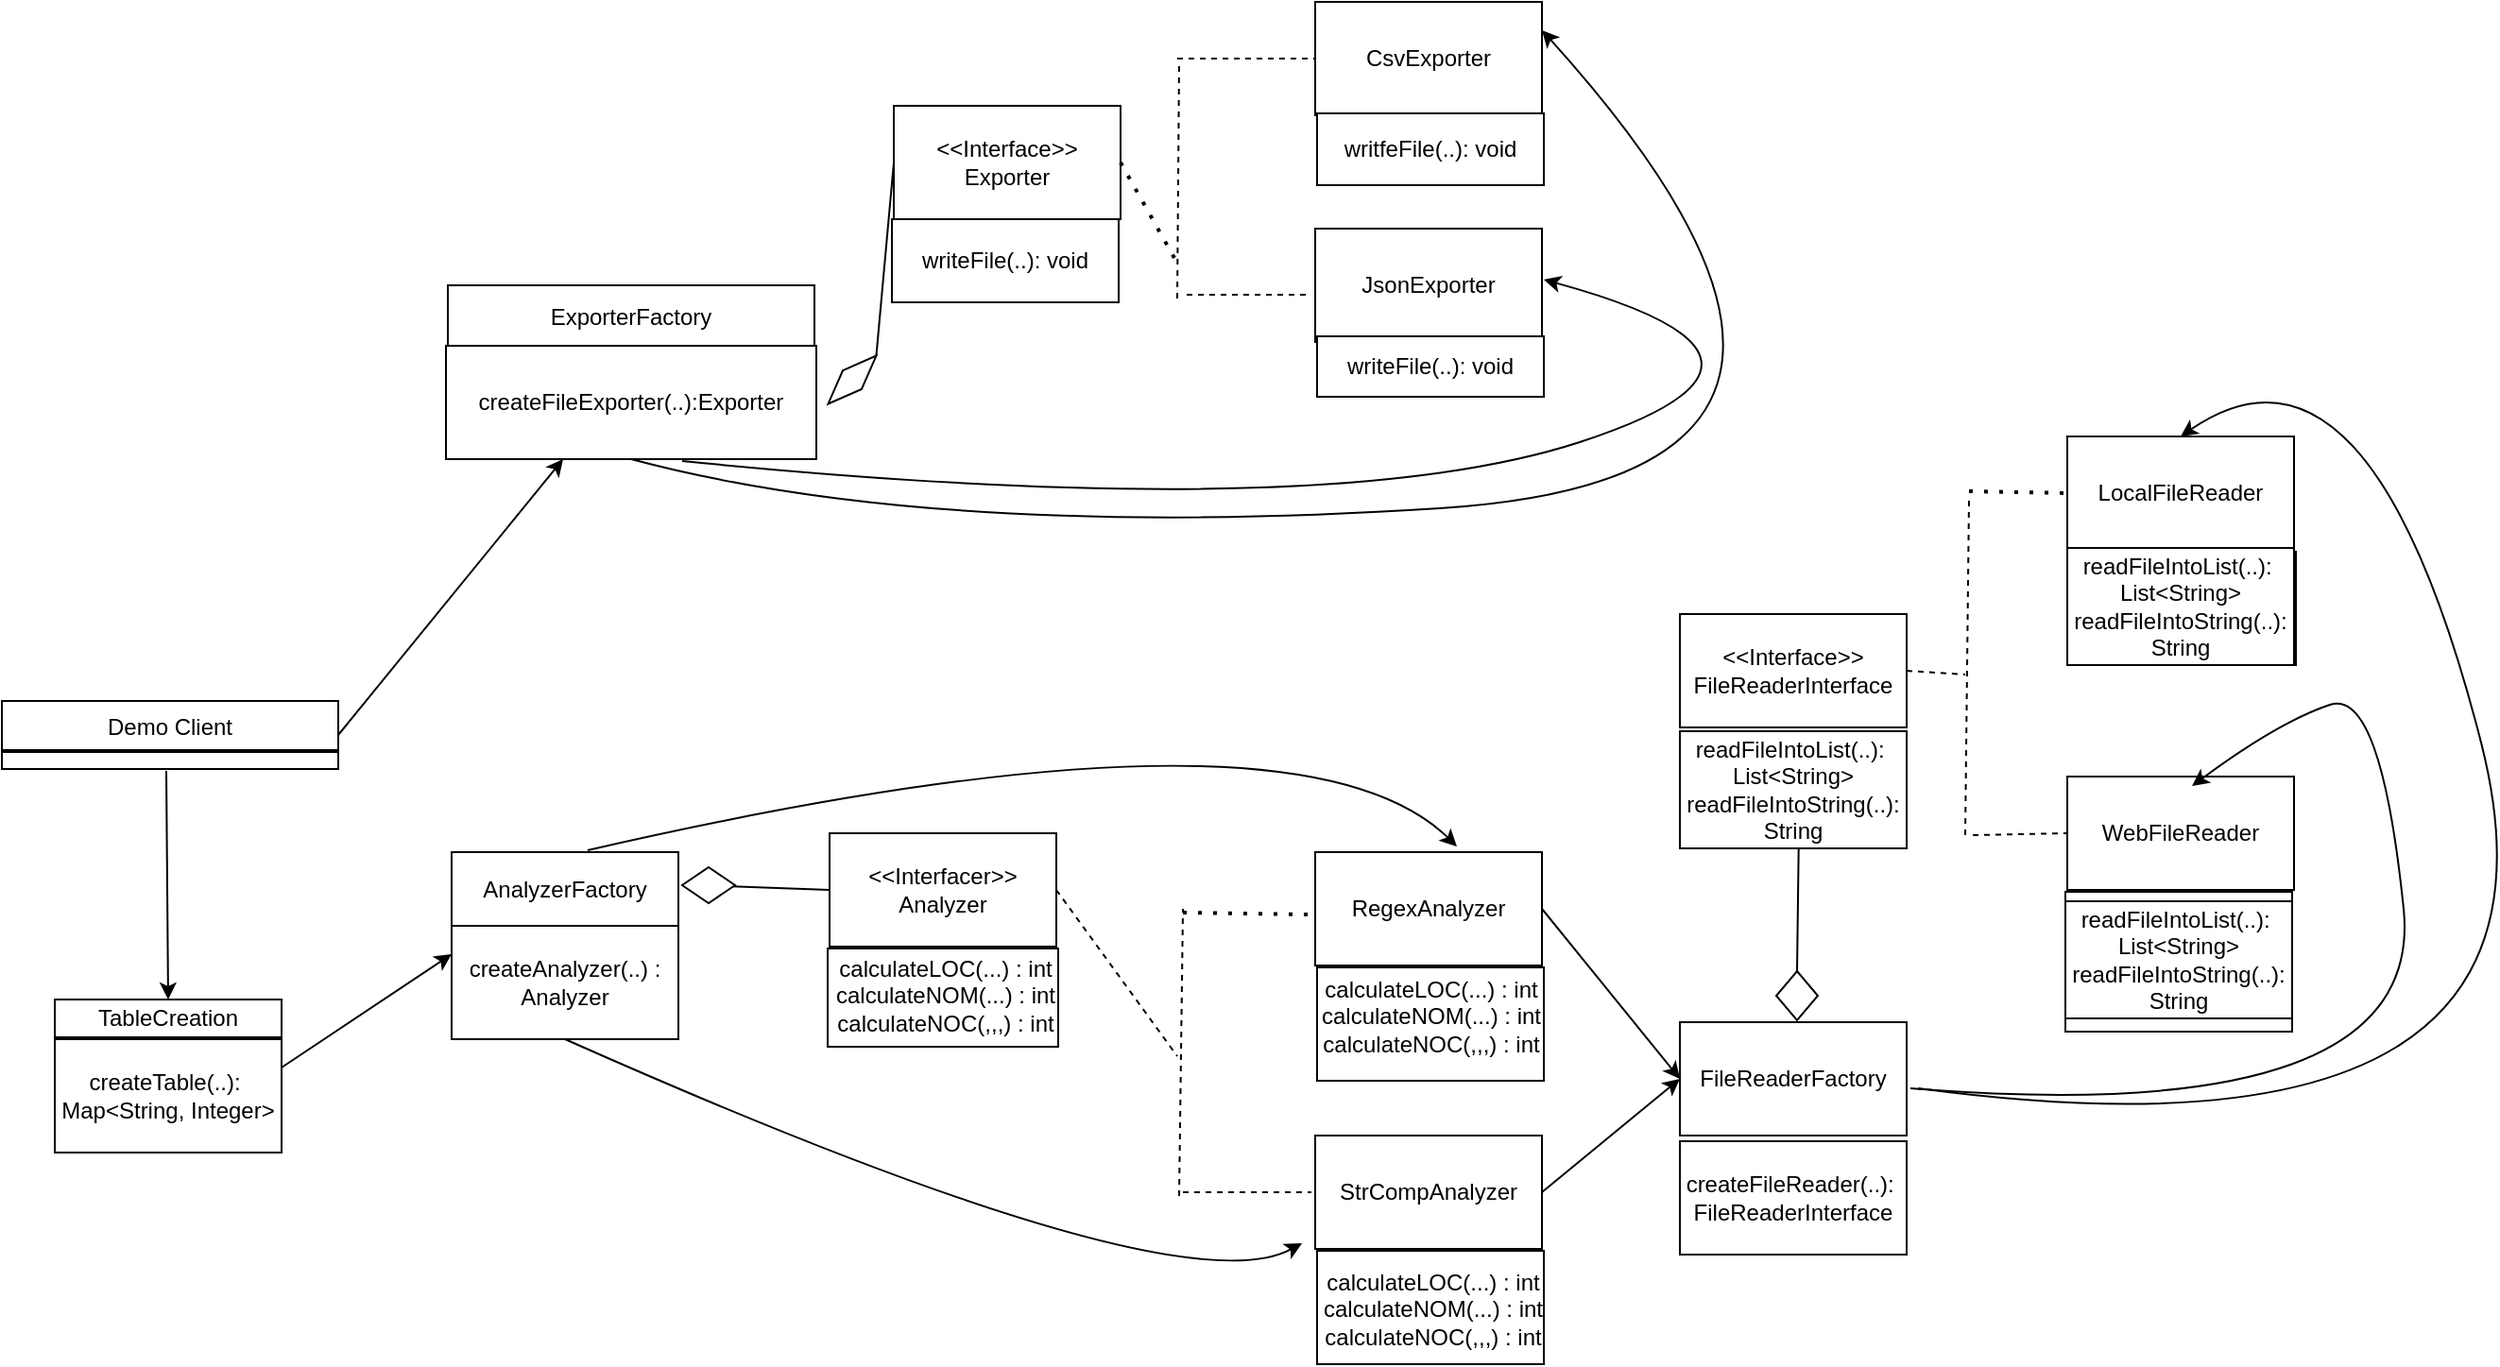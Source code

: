 <mxfile version="14.1.4" type="device"><diagram id="C5RBs43oDa-KdzZeNtuy" name="Page-1"><mxGraphModel dx="1306" dy="1464" grid="1" gridSize="1" guides="1" tooltips="1" connect="1" arrows="1" fold="1" page="1" pageScale="1" pageWidth="4681" pageHeight="3300" math="0" shadow="0"><root><mxCell id="WIyWlLk6GJQsqaUBKTNV-0"/><mxCell id="WIyWlLk6GJQsqaUBKTNV-1" parent="WIyWlLk6GJQsqaUBKTNV-0"/><mxCell id="zkfFHV4jXpPFQw0GAbJ--6" value="Demo Client" style="swimlane;fontStyle=0;align=center;verticalAlign=top;childLayout=stackLayout;horizontal=1;startSize=26;horizontalStack=0;resizeParent=1;resizeLast=0;collapsible=1;marginBottom=0;rounded=0;shadow=0;strokeWidth=1;" parent="WIyWlLk6GJQsqaUBKTNV-1" vertex="1"><mxGeometry x="12" y="670" width="178" height="36" as="geometry"><mxRectangle x="130" y="380" width="160" height="26" as="alternateBounds"/></mxGeometry></mxCell><mxCell id="zkfFHV4jXpPFQw0GAbJ--9" value="" style="line;html=1;strokeWidth=1;align=left;verticalAlign=middle;spacingTop=-1;spacingLeft=3;spacingRight=3;rotatable=0;labelPosition=right;points=[];portConstraint=eastwest;" parent="zkfFHV4jXpPFQw0GAbJ--6" vertex="1"><mxGeometry y="26" width="178" height="2" as="geometry"/></mxCell><mxCell id="dkknNdii7MbajOcM9pwm-0" value="AnalyzerFactory" style="rounded=0;whiteSpace=wrap;html=1;" vertex="1" parent="WIyWlLk6GJQsqaUBKTNV-1"><mxGeometry x="250" y="750" width="120" height="40" as="geometry"/></mxCell><mxCell id="dkknNdii7MbajOcM9pwm-1" value="ExporterFactory" style="rounded=0;whiteSpace=wrap;html=1;" vertex="1" parent="WIyWlLk6GJQsqaUBKTNV-1"><mxGeometry x="248" y="450" width="194" height="34" as="geometry"/></mxCell><mxCell id="dkknNdii7MbajOcM9pwm-2" style="edgeStyle=orthogonalEdgeStyle;rounded=0;orthogonalLoop=1;jettySize=auto;html=1;exitX=0.5;exitY=1;exitDx=0;exitDy=0;" edge="1" parent="WIyWlLk6GJQsqaUBKTNV-1" source="dkknNdii7MbajOcM9pwm-0" target="dkknNdii7MbajOcM9pwm-0"><mxGeometry relative="1" as="geometry"/></mxCell><mxCell id="dkknNdii7MbajOcM9pwm-6" value="" style="rounded=0;whiteSpace=wrap;html=1;" vertex="1" parent="WIyWlLk6GJQsqaUBKTNV-1"><mxGeometry x="484" y="355" width="120" height="60" as="geometry"/></mxCell><mxCell id="dkknNdii7MbajOcM9pwm-3" value="&amp;lt;&amp;lt;Interface&amp;gt;&amp;gt;&lt;br&gt;Exporter" style="rounded=0;whiteSpace=wrap;html=1;" vertex="1" parent="WIyWlLk6GJQsqaUBKTNV-1"><mxGeometry x="484" y="385" width="120" as="geometry"/></mxCell><mxCell id="dkknNdii7MbajOcM9pwm-8" value="&amp;lt;&amp;lt;Interfacer&amp;gt;&amp;gt;&lt;br&gt;Analyzer" style="rounded=0;whiteSpace=wrap;html=1;" vertex="1" parent="WIyWlLk6GJQsqaUBKTNV-1"><mxGeometry x="450" y="740" width="120" height="60" as="geometry"/></mxCell><mxCell id="dkknNdii7MbajOcM9pwm-9" value="CsvExporter" style="rounded=0;whiteSpace=wrap;html=1;" vertex="1" parent="WIyWlLk6GJQsqaUBKTNV-1"><mxGeometry x="707" y="300" width="120" height="60" as="geometry"/></mxCell><mxCell id="dkknNdii7MbajOcM9pwm-10" value="TableCreation" style="rounded=0;whiteSpace=wrap;html=1;" vertex="1" parent="WIyWlLk6GJQsqaUBKTNV-1"><mxGeometry x="40" y="828" width="120" height="20" as="geometry"/></mxCell><mxCell id="dkknNdii7MbajOcM9pwm-11" value="JsonExporter" style="rounded=0;whiteSpace=wrap;html=1;" vertex="1" parent="WIyWlLk6GJQsqaUBKTNV-1"><mxGeometry x="707" y="420" width="120" height="60" as="geometry"/></mxCell><mxCell id="dkknNdii7MbajOcM9pwm-12" value="StrCompAnalyzer" style="rounded=0;whiteSpace=wrap;html=1;" vertex="1" parent="WIyWlLk6GJQsqaUBKTNV-1"><mxGeometry x="707" y="900" width="120" height="60" as="geometry"/></mxCell><mxCell id="dkknNdii7MbajOcM9pwm-13" value="RegexAnalyzer" style="rounded=0;whiteSpace=wrap;html=1;" vertex="1" parent="WIyWlLk6GJQsqaUBKTNV-1"><mxGeometry x="707" y="750" width="120" height="60" as="geometry"/></mxCell><mxCell id="dkknNdii7MbajOcM9pwm-15" value="FileReaderFactory" style="rounded=0;whiteSpace=wrap;html=1;" vertex="1" parent="WIyWlLk6GJQsqaUBKTNV-1"><mxGeometry x="900" y="840" width="120" height="60" as="geometry"/></mxCell><mxCell id="dkknNdii7MbajOcM9pwm-16" value="&amp;lt;&amp;lt;Interface&amp;gt;&amp;gt;&lt;br&gt;FileReaderInterface" style="rounded=0;whiteSpace=wrap;html=1;" vertex="1" parent="WIyWlLk6GJQsqaUBKTNV-1"><mxGeometry x="900" y="624" width="120" height="60" as="geometry"/></mxCell><mxCell id="dkknNdii7MbajOcM9pwm-17" value="LocalFileReader" style="rounded=0;whiteSpace=wrap;html=1;" vertex="1" parent="WIyWlLk6GJQsqaUBKTNV-1"><mxGeometry x="1105" y="530" width="120" height="60" as="geometry"/></mxCell><mxCell id="dkknNdii7MbajOcM9pwm-18" value="WebFileReader" style="rounded=0;whiteSpace=wrap;html=1;" vertex="1" parent="WIyWlLk6GJQsqaUBKTNV-1"><mxGeometry x="1105" y="710" width="120" height="60" as="geometry"/></mxCell><mxCell id="dkknNdii7MbajOcM9pwm-19" value="" style="endArrow=classic;html=1;entryX=0.5;entryY=0;entryDx=0;entryDy=0;" edge="1" parent="WIyWlLk6GJQsqaUBKTNV-1" target="dkknNdii7MbajOcM9pwm-10"><mxGeometry width="50" height="50" relative="1" as="geometry"><mxPoint x="99" y="707" as="sourcePoint"/><mxPoint x="92" y="750" as="targetPoint"/><Array as="points"/></mxGeometry></mxCell><mxCell id="dkknNdii7MbajOcM9pwm-20" value="" style="endArrow=classic;html=1;exitX=1;exitY=0.5;exitDx=0;exitDy=0;" edge="1" parent="WIyWlLk6GJQsqaUBKTNV-1" source="zkfFHV4jXpPFQw0GAbJ--6"><mxGeometry width="50" height="50" relative="1" as="geometry"><mxPoint x="150" y="590" as="sourcePoint"/><mxPoint x="309" y="542" as="targetPoint"/></mxGeometry></mxCell><mxCell id="dkknNdii7MbajOcM9pwm-21" value="" style="endArrow=classic;html=1;exitX=1;exitY=0.25;exitDx=0;exitDy=0;entryX=0;entryY=0.25;entryDx=0;entryDy=0;" edge="1" parent="WIyWlLk6GJQsqaUBKTNV-1" source="dkknNdii7MbajOcM9pwm-66" target="dkknNdii7MbajOcM9pwm-61"><mxGeometry width="50" height="50" relative="1" as="geometry"><mxPoint x="450" y="500" as="sourcePoint"/><mxPoint x="500" y="450" as="targetPoint"/></mxGeometry></mxCell><mxCell id="dkknNdii7MbajOcM9pwm-22" value="" style="endArrow=none;html=1;entryX=0;entryY=0.5;entryDx=0;entryDy=0;exitX=1;exitY=0.5;exitDx=0;exitDy=0;" edge="1" parent="WIyWlLk6GJQsqaUBKTNV-1" source="dkknNdii7MbajOcM9pwm-23" target="dkknNdii7MbajOcM9pwm-6"><mxGeometry width="50" height="50" relative="1" as="geometry"><mxPoint x="473" y="480" as="sourcePoint"/><mxPoint x="500" y="450" as="targetPoint"/></mxGeometry></mxCell><mxCell id="dkknNdii7MbajOcM9pwm-23" value="" style="rhombus;whiteSpace=wrap;html=1;rotation=-45;" vertex="1" parent="WIyWlLk6GJQsqaUBKTNV-1"><mxGeometry x="444" y="493" width="36" height="14" as="geometry"/></mxCell><mxCell id="dkknNdii7MbajOcM9pwm-25" value="" style="endArrow=none;html=1;exitX=0;exitY=0.5;exitDx=0;exitDy=0;" edge="1" parent="WIyWlLk6GJQsqaUBKTNV-1" source="dkknNdii7MbajOcM9pwm-8"><mxGeometry width="50" height="50" relative="1" as="geometry"><mxPoint x="390" y="767" as="sourcePoint"/><mxPoint x="395" y="768" as="targetPoint"/></mxGeometry></mxCell><mxCell id="dkknNdii7MbajOcM9pwm-26" value="" style="rhombus;whiteSpace=wrap;html=1;" vertex="1" parent="WIyWlLk6GJQsqaUBKTNV-1"><mxGeometry x="372" y="758" width="28" height="19" as="geometry"/></mxCell><mxCell id="dkknNdii7MbajOcM9pwm-30" value="" style="endArrow=none;dashed=1;html=1;entryX=0;entryY=0.5;entryDx=0;entryDy=0;" edge="1" parent="WIyWlLk6GJQsqaUBKTNV-1" target="dkknNdii7MbajOcM9pwm-9"><mxGeometry width="50" height="50" relative="1" as="geometry"><mxPoint x="634" y="330" as="sourcePoint"/><mxPoint x="668" y="578" as="targetPoint"/></mxGeometry></mxCell><mxCell id="dkknNdii7MbajOcM9pwm-31" value="" style="endArrow=none;dashed=1;html=1;" edge="1" parent="WIyWlLk6GJQsqaUBKTNV-1"><mxGeometry width="50" height="50" relative="1" as="geometry"><mxPoint x="639" y="455" as="sourcePoint"/><mxPoint x="705" y="455" as="targetPoint"/></mxGeometry></mxCell><mxCell id="dkknNdii7MbajOcM9pwm-32" value="" style="endArrow=none;dashed=1;html=1;" edge="1" parent="WIyWlLk6GJQsqaUBKTNV-1"><mxGeometry width="50" height="50" relative="1" as="geometry"><mxPoint x="634" y="457" as="sourcePoint"/><mxPoint x="635" y="332" as="targetPoint"/></mxGeometry></mxCell><mxCell id="dkknNdii7MbajOcM9pwm-33" value="" style="endArrow=none;dashed=1;html=1;dashPattern=1 3;strokeWidth=2;exitX=1;exitY=0.5;exitDx=0;exitDy=0;" edge="1" parent="WIyWlLk6GJQsqaUBKTNV-1" source="dkknNdii7MbajOcM9pwm-6"><mxGeometry width="50" height="50" relative="1" as="geometry"><mxPoint x="618" y="628" as="sourcePoint"/><mxPoint x="635" y="440" as="targetPoint"/></mxGeometry></mxCell><mxCell id="dkknNdii7MbajOcM9pwm-34" value="" style="curved=1;endArrow=classic;html=1;" edge="1" parent="WIyWlLk6GJQsqaUBKTNV-1"><mxGeometry width="50" height="50" relative="1" as="geometry"><mxPoint x="372" y="543" as="sourcePoint"/><mxPoint x="828" y="447" as="targetPoint"/><Array as="points"><mxPoint x="712" y="577"/><mxPoint x="982" y="489"/></Array></mxGeometry></mxCell><mxCell id="dkknNdii7MbajOcM9pwm-35" value="" style="curved=1;endArrow=classic;html=1;exitX=0.5;exitY=1;exitDx=0;exitDy=0;entryX=1;entryY=0.25;entryDx=0;entryDy=0;" edge="1" parent="WIyWlLk6GJQsqaUBKTNV-1" source="dkknNdii7MbajOcM9pwm-62" target="dkknNdii7MbajOcM9pwm-9"><mxGeometry width="50" height="50" relative="1" as="geometry"><mxPoint x="618" y="628" as="sourcePoint"/><mxPoint x="902" y="507" as="targetPoint"/><Array as="points"><mxPoint x="506" y="585"/><mxPoint x="1040" y="551"/></Array></mxGeometry></mxCell><mxCell id="dkknNdii7MbajOcM9pwm-36" value="" style="endArrow=none;dashed=1;html=1;dashPattern=1 3;strokeWidth=2;" edge="1" parent="WIyWlLk6GJQsqaUBKTNV-1"><mxGeometry width="50" height="50" relative="1" as="geometry"><mxPoint x="637" y="782" as="sourcePoint"/><mxPoint x="705" y="783" as="targetPoint"/></mxGeometry></mxCell><mxCell id="dkknNdii7MbajOcM9pwm-37" value="" style="endArrow=none;dashed=1;html=1;" edge="1" parent="WIyWlLk6GJQsqaUBKTNV-1"><mxGeometry width="50" height="50" relative="1" as="geometry"><mxPoint x="637" y="930" as="sourcePoint"/><mxPoint x="705" y="930" as="targetPoint"/></mxGeometry></mxCell><mxCell id="dkknNdii7MbajOcM9pwm-38" value="" style="endArrow=none;dashed=1;html=1;" edge="1" parent="WIyWlLk6GJQsqaUBKTNV-1"><mxGeometry width="50" height="50" relative="1" as="geometry"><mxPoint x="635" y="932" as="sourcePoint"/><mxPoint x="637" y="780" as="targetPoint"/></mxGeometry></mxCell><mxCell id="dkknNdii7MbajOcM9pwm-39" value="" style="endArrow=none;dashed=1;html=1;exitX=1;exitY=0.5;exitDx=0;exitDy=0;" edge="1" parent="WIyWlLk6GJQsqaUBKTNV-1" source="dkknNdii7MbajOcM9pwm-8"><mxGeometry width="50" height="50" relative="1" as="geometry"><mxPoint x="618" y="622" as="sourcePoint"/><mxPoint x="634" y="858" as="targetPoint"/></mxGeometry></mxCell><mxCell id="dkknNdii7MbajOcM9pwm-41" value="" style="curved=1;endArrow=classic;html=1;" edge="1" parent="WIyWlLk6GJQsqaUBKTNV-1"><mxGeometry width="50" height="50" relative="1" as="geometry"><mxPoint x="322" y="749" as="sourcePoint"/><mxPoint x="782" y="747" as="targetPoint"/><Array as="points"><mxPoint x="696" y="663"/></Array></mxGeometry></mxCell><mxCell id="dkknNdii7MbajOcM9pwm-45" value="" style="curved=1;endArrow=classic;html=1;exitX=0.5;exitY=1;exitDx=0;exitDy=0;" edge="1" parent="WIyWlLk6GJQsqaUBKTNV-1" source="dkknNdii7MbajOcM9pwm-61"><mxGeometry width="50" height="50" relative="1" as="geometry"><mxPoint x="618" y="902" as="sourcePoint"/><mxPoint x="700" y="957" as="targetPoint"/><Array as="points"><mxPoint x="634" y="993"/></Array></mxGeometry></mxCell><mxCell id="dkknNdii7MbajOcM9pwm-46" value="" style="endArrow=classic;html=1;exitX=1;exitY=0.5;exitDx=0;exitDy=0;entryX=0;entryY=0.5;entryDx=0;entryDy=0;" edge="1" parent="WIyWlLk6GJQsqaUBKTNV-1" source="dkknNdii7MbajOcM9pwm-13" target="dkknNdii7MbajOcM9pwm-15"><mxGeometry width="50" height="50" relative="1" as="geometry"><mxPoint x="618" y="714" as="sourcePoint"/><mxPoint x="668" y="664" as="targetPoint"/></mxGeometry></mxCell><mxCell id="dkknNdii7MbajOcM9pwm-47" value="" style="endArrow=classic;html=1;exitX=1;exitY=0.5;exitDx=0;exitDy=0;entryX=0;entryY=0.5;entryDx=0;entryDy=0;" edge="1" parent="WIyWlLk6GJQsqaUBKTNV-1" source="dkknNdii7MbajOcM9pwm-12" target="dkknNdii7MbajOcM9pwm-15"><mxGeometry width="50" height="50" relative="1" as="geometry"><mxPoint x="618" y="714" as="sourcePoint"/><mxPoint x="668" y="664" as="targetPoint"/></mxGeometry></mxCell><mxCell id="dkknNdii7MbajOcM9pwm-48" value="" style="endArrow=none;html=1;exitX=0.5;exitY=0;exitDx=0;exitDy=0;" edge="1" parent="WIyWlLk6GJQsqaUBKTNV-1" source="dkknNdii7MbajOcM9pwm-50"><mxGeometry width="50" height="50" relative="1" as="geometry"><mxPoint x="962" y="784" as="sourcePoint"/><mxPoint x="963" y="736" as="targetPoint"/></mxGeometry></mxCell><mxCell id="dkknNdii7MbajOcM9pwm-50" value="" style="rhombus;whiteSpace=wrap;html=1;" vertex="1" parent="WIyWlLk6GJQsqaUBKTNV-1"><mxGeometry x="951" y="813" width="22" height="26" as="geometry"/></mxCell><mxCell id="dkknNdii7MbajOcM9pwm-51" value="" style="endArrow=none;dashed=1;html=1;dashPattern=1 3;strokeWidth=2;entryX=0;entryY=0.5;entryDx=0;entryDy=0;" edge="1" parent="WIyWlLk6GJQsqaUBKTNV-1" target="dkknNdii7MbajOcM9pwm-17"><mxGeometry width="50" height="50" relative="1" as="geometry"><mxPoint x="1053" y="559" as="sourcePoint"/><mxPoint x="668" y="664" as="targetPoint"/></mxGeometry></mxCell><mxCell id="dkknNdii7MbajOcM9pwm-52" value="" style="endArrow=none;dashed=1;html=1;entryX=0;entryY=0.5;entryDx=0;entryDy=0;" edge="1" parent="WIyWlLk6GJQsqaUBKTNV-1" target="dkknNdii7MbajOcM9pwm-18"><mxGeometry width="50" height="50" relative="1" as="geometry"><mxPoint x="1055" y="741" as="sourcePoint"/><mxPoint x="668" y="664" as="targetPoint"/></mxGeometry></mxCell><mxCell id="dkknNdii7MbajOcM9pwm-53" value="" style="endArrow=none;dashed=1;html=1;" edge="1" parent="WIyWlLk6GJQsqaUBKTNV-1"><mxGeometry width="50" height="50" relative="1" as="geometry"><mxPoint x="1051" y="741" as="sourcePoint"/><mxPoint x="1053" y="563" as="targetPoint"/></mxGeometry></mxCell><mxCell id="dkknNdii7MbajOcM9pwm-55" value="" style="endArrow=none;dashed=1;html=1;exitX=1;exitY=0.5;exitDx=0;exitDy=0;" edge="1" parent="WIyWlLk6GJQsqaUBKTNV-1" source="dkknNdii7MbajOcM9pwm-16"><mxGeometry width="50" height="50" relative="1" as="geometry"><mxPoint x="759" y="699" as="sourcePoint"/><mxPoint x="1051" y="656" as="targetPoint"/></mxGeometry></mxCell><mxCell id="dkknNdii7MbajOcM9pwm-56" value="" style="curved=1;endArrow=classic;html=1;entryX=0.5;entryY=0;entryDx=0;entryDy=0;" edge="1" parent="WIyWlLk6GJQsqaUBKTNV-1" target="dkknNdii7MbajOcM9pwm-17"><mxGeometry width="50" height="50" relative="1" as="geometry"><mxPoint x="1026" y="875" as="sourcePoint"/><mxPoint x="935" y="614" as="targetPoint"/><Array as="points"><mxPoint x="1383" y="923"/><mxPoint x="1265" y="461"/></Array></mxGeometry></mxCell><mxCell id="dkknNdii7MbajOcM9pwm-57" value="" style="curved=1;endArrow=classic;html=1;" edge="1" parent="WIyWlLk6GJQsqaUBKTNV-1"><mxGeometry width="50" height="50" relative="1" as="geometry"><mxPoint x="1022" y="875" as="sourcePoint"/><mxPoint x="1171" y="715" as="targetPoint"/><Array as="points"><mxPoint x="1295" y="897"/><mxPoint x="1271" y="663"/><mxPoint x="1217" y="681"/></Array></mxGeometry></mxCell><mxCell id="dkknNdii7MbajOcM9pwm-61" value="createAnalyzer(..) : Analyzer" style="rounded=0;whiteSpace=wrap;html=1;" vertex="1" parent="WIyWlLk6GJQsqaUBKTNV-1"><mxGeometry x="250" y="789" width="120" height="60" as="geometry"/></mxCell><mxCell id="dkknNdii7MbajOcM9pwm-62" value="createFileExporter(..):Exporter" style="rounded=0;whiteSpace=wrap;html=1;" vertex="1" parent="WIyWlLk6GJQsqaUBKTNV-1"><mxGeometry x="247" y="482" width="196" height="60" as="geometry"/></mxCell><mxCell id="dkknNdii7MbajOcM9pwm-63" value="writeFile(..): void" style="rounded=0;whiteSpace=wrap;html=1;" vertex="1" parent="WIyWlLk6GJQsqaUBKTNV-1"><mxGeometry x="483" y="415" width="120" height="44" as="geometry"/></mxCell><mxCell id="dkknNdii7MbajOcM9pwm-64" value="writfeFile(..): void" style="rounded=0;whiteSpace=wrap;html=1;" vertex="1" parent="WIyWlLk6GJQsqaUBKTNV-1"><mxGeometry x="708" y="359" width="120" height="38" as="geometry"/></mxCell><mxCell id="dkknNdii7MbajOcM9pwm-65" value="writeFile(..): void" style="rounded=0;whiteSpace=wrap;html=1;" vertex="1" parent="WIyWlLk6GJQsqaUBKTNV-1"><mxGeometry x="708" y="477" width="120" height="32" as="geometry"/></mxCell><mxCell id="dkknNdii7MbajOcM9pwm-66" value="createTable(..):&amp;nbsp;&lt;br&gt;Map&amp;lt;String, Integer&amp;gt;" style="rounded=0;whiteSpace=wrap;html=1;" vertex="1" parent="WIyWlLk6GJQsqaUBKTNV-1"><mxGeometry x="40" y="849" width="120" height="60" as="geometry"/></mxCell><mxCell id="dkknNdii7MbajOcM9pwm-67" value="" style="rounded=0;whiteSpace=wrap;html=1;" vertex="1" parent="WIyWlLk6GJQsqaUBKTNV-1"><mxGeometry x="449" y="801" width="122" height="52" as="geometry"/></mxCell><mxCell id="dkknNdii7MbajOcM9pwm-60" value="calculateLOC(...) : int&lt;br&gt;calculateNOM(...) : int&lt;br&gt;calculateNOC(,,,) : int" style="text;html=1;align=center;verticalAlign=middle;resizable=0;points=[];autosize=1;" vertex="1" parent="WIyWlLk6GJQsqaUBKTNV-1"><mxGeometry x="422" y="802" width="178" height="47" as="geometry"/></mxCell><mxCell id="dkknNdii7MbajOcM9pwm-70" value="" style="rounded=0;whiteSpace=wrap;html=1;" vertex="1" parent="WIyWlLk6GJQsqaUBKTNV-1"><mxGeometry x="708" y="811" width="120" height="60" as="geometry"/></mxCell><mxCell id="dkknNdii7MbajOcM9pwm-71" value="" style="rounded=0;whiteSpace=wrap;html=1;" vertex="1" parent="WIyWlLk6GJQsqaUBKTNV-1"><mxGeometry x="708" y="961" width="120" height="60" as="geometry"/></mxCell><mxCell id="dkknNdii7MbajOcM9pwm-69" value="calculateLOC(...) : int&lt;br&gt;calculateNOM(...) : int&lt;br&gt;calculateNOC(,,,) : int" style="text;html=1;align=center;verticalAlign=middle;resizable=0;points=[];autosize=1;" vertex="1" parent="WIyWlLk6GJQsqaUBKTNV-1"><mxGeometry x="679" y="813" width="178" height="47" as="geometry"/></mxCell><mxCell id="dkknNdii7MbajOcM9pwm-72" value="calculateLOC(...) : int&lt;br&gt;calculateNOM(...) : int&lt;br&gt;calculateNOC(,,,) : int" style="text;html=1;align=center;verticalAlign=middle;resizable=0;points=[];autosize=1;" vertex="1" parent="WIyWlLk6GJQsqaUBKTNV-1"><mxGeometry x="680" y="968" width="178" height="47" as="geometry"/></mxCell><mxCell id="dkknNdii7MbajOcM9pwm-73" value="createFileReader(..):&amp;nbsp;&lt;br&gt;FileReaderInterface" style="rounded=0;whiteSpace=wrap;html=1;" vertex="1" parent="WIyWlLk6GJQsqaUBKTNV-1"><mxGeometry x="900" y="903" width="120" height="60" as="geometry"/></mxCell><mxCell id="dkknNdii7MbajOcM9pwm-74" value="readFileIntoList(..):&amp;nbsp;&lt;br&gt;List&amp;lt;String&amp;gt;&lt;br&gt;readFileIntoString(..):&lt;br&gt;String" style="rounded=0;whiteSpace=wrap;html=1;" vertex="1" parent="WIyWlLk6GJQsqaUBKTNV-1"><mxGeometry x="900" y="686" width="120" height="62" as="geometry"/></mxCell><mxCell id="dkknNdii7MbajOcM9pwm-75" value="" style="rounded=0;whiteSpace=wrap;html=1;" vertex="1" parent="WIyWlLk6GJQsqaUBKTNV-1"><mxGeometry x="1104" y="771" width="120" height="74" as="geometry"/></mxCell><mxCell id="dkknNdii7MbajOcM9pwm-76" value="" style="rounded=0;whiteSpace=wrap;html=1;" vertex="1" parent="WIyWlLk6GJQsqaUBKTNV-1"><mxGeometry x="1106" y="591" width="120" height="60" as="geometry"/></mxCell><mxCell id="dkknNdii7MbajOcM9pwm-77" value="readFileIntoList(..):&amp;nbsp;&lt;br&gt;List&amp;lt;String&amp;gt;&lt;br&gt;readFileIntoString(..):&lt;br&gt;String" style="rounded=0;whiteSpace=wrap;html=1;" vertex="1" parent="WIyWlLk6GJQsqaUBKTNV-1"><mxGeometry x="1105" y="589" width="120" height="62" as="geometry"/></mxCell><mxCell id="dkknNdii7MbajOcM9pwm-78" value="readFileIntoList(..):&amp;nbsp;&lt;br&gt;List&amp;lt;String&amp;gt;&lt;br&gt;readFileIntoString(..):&lt;br&gt;String" style="rounded=0;whiteSpace=wrap;html=1;" vertex="1" parent="WIyWlLk6GJQsqaUBKTNV-1"><mxGeometry x="1104" y="776" width="120" height="62" as="geometry"/></mxCell></root></mxGraphModel></diagram></mxfile>